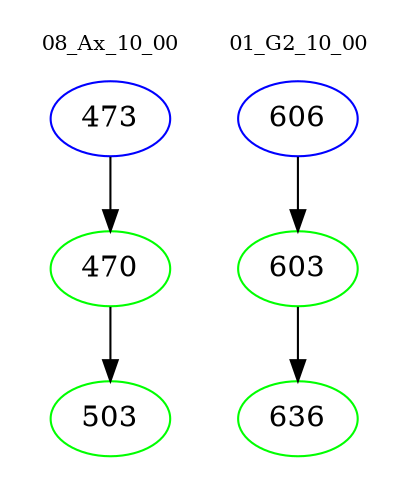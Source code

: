 digraph{
subgraph cluster_0 {
color = white
label = "08_Ax_10_00";
fontsize=10;
T0_473 [label="473", color="blue"]
T0_473 -> T0_470 [color="black"]
T0_470 [label="470", color="green"]
T0_470 -> T0_503 [color="black"]
T0_503 [label="503", color="green"]
}
subgraph cluster_1 {
color = white
label = "01_G2_10_00";
fontsize=10;
T1_606 [label="606", color="blue"]
T1_606 -> T1_603 [color="black"]
T1_603 [label="603", color="green"]
T1_603 -> T1_636 [color="black"]
T1_636 [label="636", color="green"]
}
}
